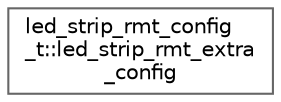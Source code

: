 digraph "Graphical Class Hierarchy"
{
 // LATEX_PDF_SIZE
  bgcolor="transparent";
  edge [fontname=Helvetica,fontsize=10,labelfontname=Helvetica,labelfontsize=10];
  node [fontname=Helvetica,fontsize=10,shape=box,height=0.2,width=0.4];
  rankdir="LR";
  Node0 [id="Node000000",label="led_strip_rmt_config\l_t::led_strip_rmt_extra\l_config",height=0.2,width=0.4,color="grey40", fillcolor="white", style="filled",URL="$da/d7c/led__strip__rmt_8h.html#d4/d0d/structled__strip__rmt__config__t_1_1led__strip__rmt__extra__config",tooltip=" "];
}
